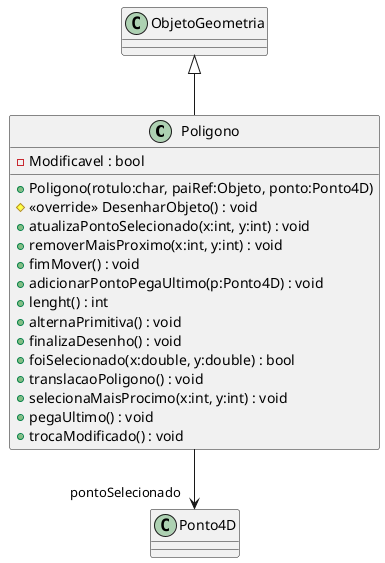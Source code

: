 @startuml
class Poligono {
    - Modificavel : bool
    + Poligono(rotulo:char, paiRef:Objeto, ponto:Ponto4D)
    # <<override>> DesenharObjeto() : void
    + atualizaPontoSelecionado(x:int, y:int) : void
    + removerMaisProximo(x:int, y:int) : void
    + fimMover() : void
    + adicionarPontoPegaUltimo(p:Ponto4D) : void
    + lenght() : int
    + alternaPrimitiva() : void
    + finalizaDesenho() : void
    + foiSelecionado(x:double, y:double) : bool
    + translacaoPoligono() : void
    + selecionaMaisProcimo(x:int, y:int) : void
    + pegaUltimo() : void
    + trocaModificado() : void
}
ObjetoGeometria <|-- Poligono
Poligono --> "pontoSelecionado" Ponto4D
@enduml
